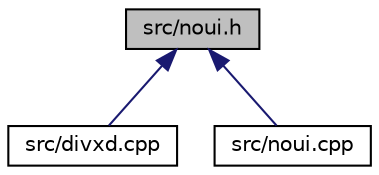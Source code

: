 digraph "src/noui.h"
{
  edge [fontname="Helvetica",fontsize="10",labelfontname="Helvetica",labelfontsize="10"];
  node [fontname="Helvetica",fontsize="10",shape=record];
  Node1 [label="src/noui.h",height=0.2,width=0.4,color="black", fillcolor="grey75", style="filled", fontcolor="black"];
  Node1 -> Node2 [dir="back",color="midnightblue",fontsize="10",style="solid",fontname="Helvetica"];
  Node2 [label="src/divxd.cpp",height=0.2,width=0.4,color="black", fillcolor="white", style="filled",URL="$divxd_8cpp.html"];
  Node1 -> Node3 [dir="back",color="midnightblue",fontsize="10",style="solid",fontname="Helvetica"];
  Node3 [label="src/noui.cpp",height=0.2,width=0.4,color="black", fillcolor="white", style="filled",URL="$noui_8cpp.html"];
}
